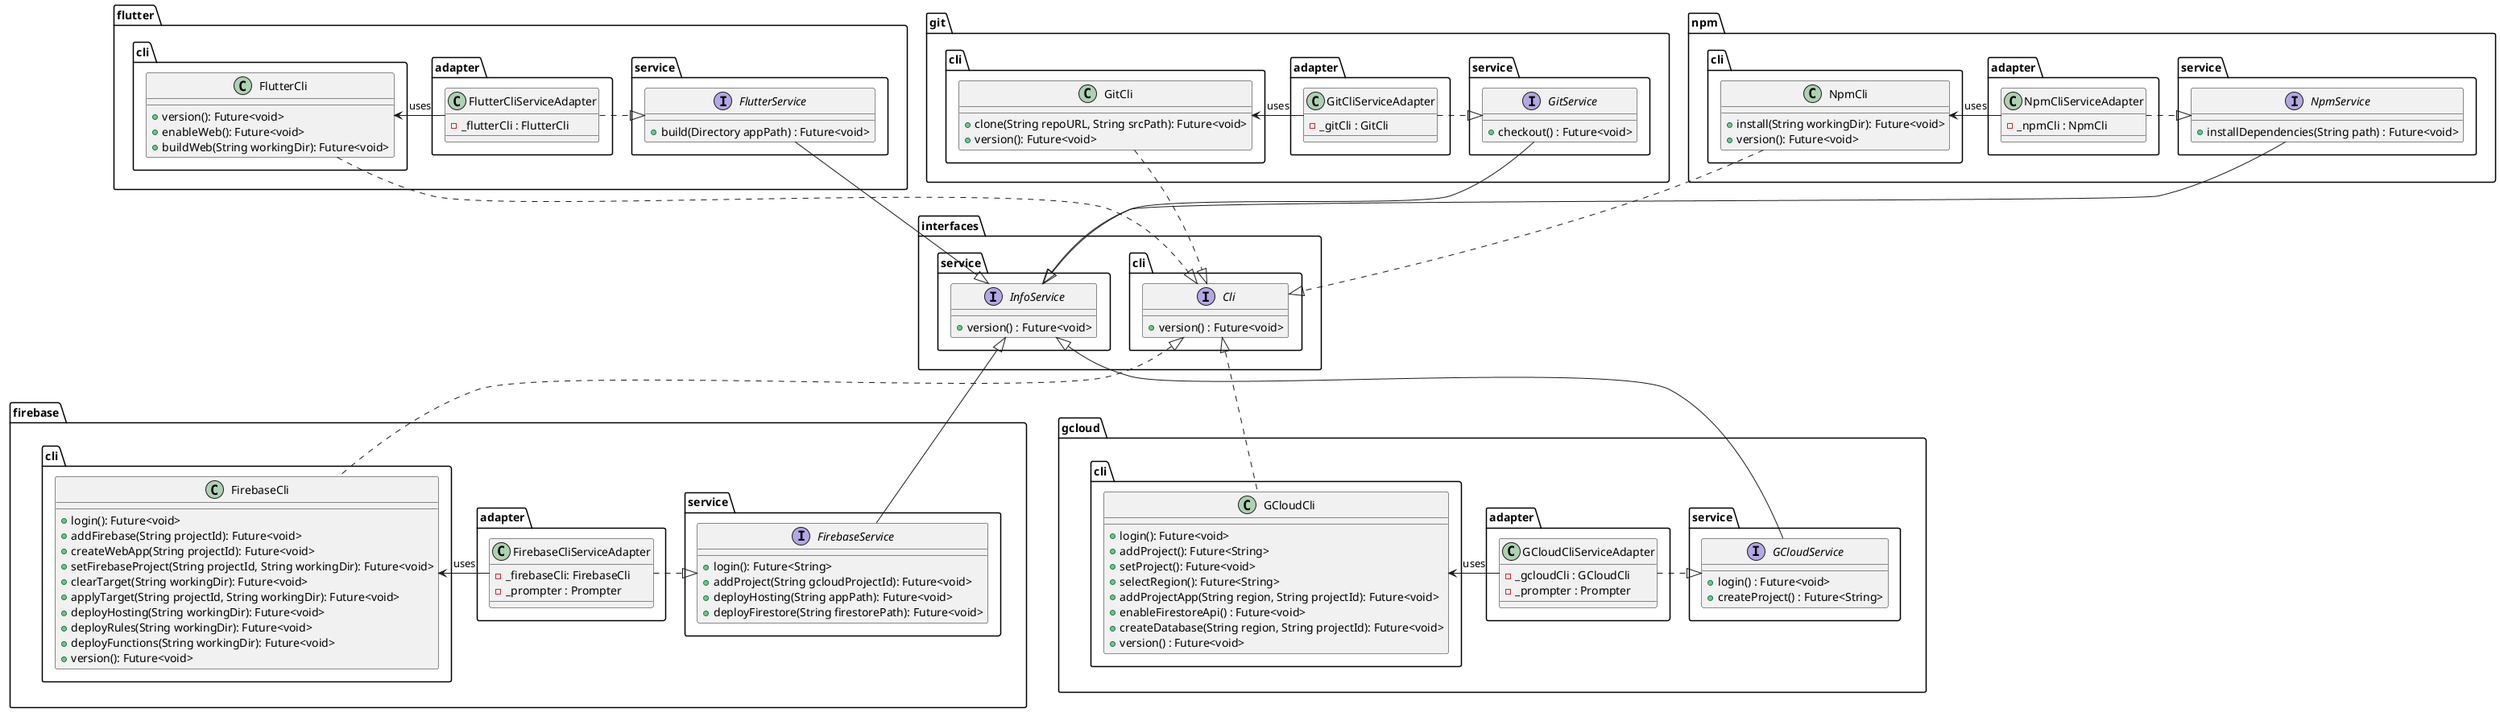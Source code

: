 @startuml services_class_diagram

package firebase {
    package service as firebase.service {
        interface FirebaseService {
            + login(): Future<String>
            + addProject(String gcloudProjectId): Future<void>
            + deployHosting(String appPath): Future<void>
            + deployFirestore(String firestorePath): Future<void>
        }
    }

    package adapter as firebase.adapter {
        class FirebaseCliServiceAdapter {
            - _firebaseCli: FirebaseCli
            - _prompter : Prompter
        }
    }

    package cli as firebase.cli {
        class FirebaseCli {
            + login(): Future<void>
            + addFirebase(String projectId): Future<void>
            + createWebApp(String projectId): Future<void>
            + setFirebaseProject(String projectId, String workingDir): Future<void>
            + clearTarget(String workingDir): Future<void>
            + applyTarget(String projectId, String workingDir): Future<void>
            + deployHosting(String workingDir): Future<void>
            + deployRules(String workingDir): Future<void>
            + deployFunctions(String workingDir): Future<void>
            + version(): Future<void>
        }
    }
}

package gcloud {
    package service as gcloud.service {
        interface GCloudService {
            + login() : Future<void>
            + createProject() : Future<String>
        }

    }

    package adapter as gcloud.adapter {
        class GCloudCliServiceAdapter {
            - _gcloudCli : GCloudCli
            - _prompter : Prompter
        }
    }

    package cli as gcloud.cli {
        class GCloudCli {
            + login(): Future<void>
            + addProject(): Future<String>
            + setProject(): Future<void>
            + selectRegion(): Future<String>
            + addProjectApp(String region, String projectId): Future<void>
            + enableFirestoreApi() : Future<void>
            + createDatabase(String region, String projectId): Future<void>
            + version() : Future<void>
        }
    }
}

package flutter {
    package service as flutter.service {
        interface FlutterService  {
            + build(Directory appPath) : Future<void>
        }

    }

    package adapter as flutter.adapter {
        class FlutterCliServiceAdapter  {
            - _flutterCli : FlutterCli
        }
    }

    package cli as flutter.cli {
        class FlutterCli {
            + version(): Future<void>
            + enableWeb(): Future<void>
            + buildWeb(String workingDir): Future<void>
        }
    }
}

package git {
    package service as git.service{
        interface GitService  {
            + checkout() : Future<void>
        }
    }

    package adapter as git.adapter {
        class GitCliServiceAdapter {
            - _gitCli : GitCli
        }
    }

    package cli as git.cli {
        class GitCli {
            + clone(String repoURL, String srcPath): Future<void>
            + version(): Future<void>
        }
    }
}

package npm {
    package service as npm.service {
        interface NpmService  {
            + installDependencies(String path) : Future<void>
        }
    }

    package adapter as npm.adapter {
        class NpmCliServiceAdapter  {
            - _npmCli : NpmCli
        }
    }

    package cli as npm.cli {
        class NpmCli {
            + install(String workingDir): Future<void>
            + version(): Future<void>
        }
    }
}

package interfaces {
    package service {
        interface InfoService {
            + version() : Future<void>
        }
    }

    package cli {
        interface Cli {
            + version() : Future<void>
        }
    }
}

FirebaseCliServiceAdapter .right.|> FirebaseService
GCloudCliServiceAdapter .right.|> GCloudService
FlutterCliServiceAdapter .right.|> FlutterService
GitCliServiceAdapter .right.|> GitService
NpmCliServiceAdapter .right.|> NpmService

FirebaseCliServiceAdapter -right-> FirebaseCli : uses
GCloudCliServiceAdapter -right-> GCloudCli : uses
FlutterCliServiceAdapter -left-> FlutterCli : uses
GitCliServiceAdapter -left-> GitCli : uses
NpmCliServiceAdapter -left-> NpmCli : uses


FirebaseCli .up.|> Cli
GCloudCli .up.|> Cli
FlutterCli .down.|> Cli
GitCli .down.|> Cli
NpmCli .down.|> Cli

firebase --[hidden]right--> gcloud

FirebaseService -up-|> InfoService
GCloudService -up-|> InfoService
GitService -down-|> InfoService
FlutterService -down-|> InfoService
NpmService -down-|> InfoService

@enduml
